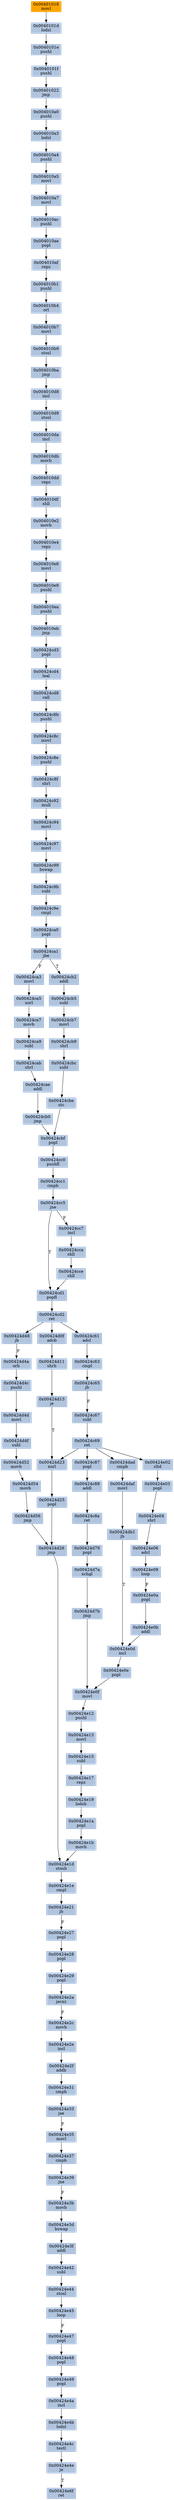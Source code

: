 strict digraph G {
	graph [bgcolor=transparent,
		name=G
	];
	node [color=lightsteelblue,
		fillcolor=lightsteelblue,
		shape=rectangle,
		style=filled
	];
	"0x00424c99"	[label="0x00424c99
bswap"];
	"0x00424c9b"	[label="0x00424c9b
subl"];
	"0x00424c99" -> "0x00424c9b"	[color="#000000"];
	"0x00424d48"	[label="0x00424d48
jb"];
	"0x00424d4a"	[label="0x00424d4a
orb"];
	"0x00424d48" -> "0x00424d4a"	[color="#000000",
		label=F];
	"0x00424e37"	[label="0x00424e37
cmpb"];
	"0x00424e39"	[label="0x00424e39
jne"];
	"0x00424e37" -> "0x00424e39"	[color="#000000"];
	"0x00424e3d"	[label="0x00424e3d
bswap"];
	"0x00424e3f"	[label="0x00424e3f
addl"];
	"0x00424e3d" -> "0x00424e3f"	[color="#000000"];
	"0x00424cc1"	[label="0x00424cc1
cmpb"];
	"0x00424cc5"	[label="0x00424cc5
jne"];
	"0x00424cc1" -> "0x00424cc5"	[color="#000000"];
	"0x00424cb0"	[label="0x00424cb0
jmp"];
	"0x00424cbf"	[label="0x00424cbf
popl"];
	"0x00424cb0" -> "0x00424cbf"	[color="#000000"];
	"0x00424e3b"	[label="0x00424e3b
movb"];
	"0x00424e39" -> "0x00424e3b"	[color="#000000",
		label=F];
	"0x00424ca0"	[label="0x00424ca0
popl"];
	"0x00424ca1"	[label="0x00424ca1
jbe"];
	"0x00424ca0" -> "0x00424ca1"	[color="#000000"];
	"0x00424cd3"	[label="0x00424cd3
popl"];
	"0x00424cd4"	[label="0x00424cd4
leal"];
	"0x00424cd3" -> "0x00424cd4"	[color="#000000"];
	"0x00424c87"	[label="0x00424c87
popl"];
	"0x00424c88"	[label="0x00424c88
addl"];
	"0x00424c87" -> "0x00424c88"	[color="#000000"];
	"0x00424e17"	[label="0x00424e17
repz"];
	"0x00424e19"	[label="0x00424e19
lodsb"];
	"0x00424e17" -> "0x00424e19"	[color="#000000"];
	"0x00424e3b" -> "0x00424e3d"	[color="#000000"];
	"0x00424c8b"	[label="0x00424c8b
pushl"];
	"0x00424c8c"	[label="0x00424c8c
movl"];
	"0x00424c8b" -> "0x00424c8c"	[color="#000000"];
	"0x00424e1d"	[label="0x00424e1d
stosb"];
	"0x00424e1e"	[label="0x00424e1e
cmpl"];
	"0x00424e1d" -> "0x00424e1e"	[color="#000000"];
	"0x004010d9"	[label="0x004010d9
stosl"];
	"0x004010da"	[label="0x004010da
incl"];
	"0x004010d9" -> "0x004010da"	[color="#000000"];
	"0x00424cb7"	[label="0x00424cb7
movl"];
	"0x00424cb9"	[label="0x00424cb9
shrl"];
	"0x00424cb7" -> "0x00424cb9"	[color="#000000"];
	"0x00424d7b"	[label="0x00424d7b
jmp"];
	"0x00424e0f"	[label="0x00424e0f
movl"];
	"0x00424d7b" -> "0x00424e0f"	[color="#000000"];
	"0x004010df"	[label="0x004010df
shll"];
	"0x004010e2"	[label="0x004010e2
movb"];
	"0x004010df" -> "0x004010e2"	[color="#000000"];
	"0x00424d54"	[label="0x00424d54
movb"];
	"0x00424d56"	[label="0x00424d56
jmp"];
	"0x00424d54" -> "0x00424d56"	[color="#000000"];
	"0x00424c92"	[label="0x00424c92
mull"];
	"0x00424c94"	[label="0x00424c94
movl"];
	"0x00424c92" -> "0x00424c94"	[color="#000000"];
	"0x00424cd8"	[label="0x00424cd8
call"];
	"0x00424cd8" -> "0x00424c8b"	[color="#000000"];
	"0x004010b7"	[label="0x004010b7
movl"];
	"0x004010b9"	[label="0x004010b9
stosl"];
	"0x004010b7" -> "0x004010b9"	[color="#000000"];
	"0x004010db"	[label="0x004010db
movb"];
	"0x004010dd"	[label="0x004010dd
repz"];
	"0x004010db" -> "0x004010dd"	[color="#000000"];
	"0x004010a4"	[label="0x004010a4
pushl"];
	"0x004010a5"	[label="0x004010a5
movl"];
	"0x004010a4" -> "0x004010a5"	[color="#000000"];
	"0x00424e49"	[label="0x00424e49
popl"];
	"0x00424e4a"	[label="0x00424e4a
incl"];
	"0x00424e49" -> "0x00424e4a"	[color="#000000"];
	"0x004010a7"	[label="0x004010a7
movl"];
	"0x004010ac"	[label="0x004010ac
pushl"];
	"0x004010a7" -> "0x004010ac"	[color="#000000"];
	"0x00424d4f"	[label="0x00424d4f
subl"];
	"0x00424d52"	[label="0x00424d52
movb"];
	"0x00424d4f" -> "0x00424d52"	[color="#000000"];
	"0x00401018"	[color=lightgrey,
		fillcolor=orange,
		label="0x00401018
movl"];
	"0x0040101d"	[label="0x0040101d
lodsl"];
	"0x00401018" -> "0x0040101d"	[color="#000000"];
	"0x00424e28"	[label="0x00424e28
popl"];
	"0x00424e29"	[label="0x00424e29
popl"];
	"0x00424e28" -> "0x00424e29"	[color="#000000"];
	"0x004010e4"	[label="0x004010e4
repz"];
	"0x004010e2" -> "0x004010e4"	[color="#000000"];
	"0x0040101e"	[label="0x0040101e
pushl"];
	"0x0040101f"	[label="0x0040101f
pushl"];
	"0x0040101e" -> "0x0040101f"	[color="#000000"];
	"0x00424e45"	[label="0x00424e45
loop"];
	"0x00424e47"	[label="0x00424e47
popl"];
	"0x00424e45" -> "0x00424e47"	[color="#000000",
		label=F];
	"0x00424e42"	[label="0x00424e42
subl"];
	"0x00424e44"	[label="0x00424e44
stosl"];
	"0x00424e42" -> "0x00424e44"	[color="#000000"];
	"0x00424cce"	[label="0x00424cce
shll"];
	"0x00424cd1"	[label="0x00424cd1
popfl"];
	"0x00424cce" -> "0x00424cd1"	[color="#000000"];
	"0x00424ca7"	[label="0x00424ca7
movb"];
	"0x00424ca9"	[label="0x00424ca9
subl"];
	"0x00424ca7" -> "0x00424ca9"	[color="#000000"];
	"0x00424e48"	[label="0x00424e48
popl"];
	"0x00424e47" -> "0x00424e48"	[color="#000000"];
	"0x00424e1b"	[label="0x00424e1b
movb"];
	"0x00424e1b" -> "0x00424e1d"	[color="#000000"];
	"0x00424daf"	[label="0x00424daf
movl"];
	"0x00424db1"	[label="0x00424db1
jb"];
	"0x00424daf" -> "0x00424db1"	[color="#000000"];
	"0x00424d26"	[label="0x00424d26
jmp"];
	"0x00424d26" -> "0x00424e1d"	[color="#000000"];
	"0x00424c67"	[label="0x00424c67
subl"];
	"0x00424c69"	[label="0x00424c69
ret"];
	"0x00424c67" -> "0x00424c69"	[color="#000000"];
	"0x00424e0d"	[label="0x00424e0d
incl"];
	"0x00424db1" -> "0x00424e0d"	[color="#000000",
		label=T];
	"0x00424c97"	[label="0x00424c97
movl"];
	"0x00424c94" -> "0x00424c97"	[color="#000000"];
	"0x004010ae"	[label="0x004010ae
popl"];
	"0x004010af"	[label="0x004010af
repz"];
	"0x004010ae" -> "0x004010af"	[color="#000000"];
	"0x00424d4c"	[label="0x00424d4c
pushl"];
	"0x00424d4d"	[label="0x00424d4d
movl"];
	"0x00424d4c" -> "0x00424d4d"	[color="#000000"];
	"0x00424d4d" -> "0x00424d4f"	[color="#000000"];
	"0x00424e12"	[label="0x00424e12
pushl"];
	"0x00424e0f" -> "0x00424e12"	[color="#000000"];
	"0x00424c61"	[label="0x00424c61
adcl"];
	"0x00424c63"	[label="0x00424c63
cmpl"];
	"0x00424c61" -> "0x00424c63"	[color="#000000"];
	"0x00424cd4" -> "0x00424cd8"	[color="#000000"];
	"0x004010d8"	[label="0x004010d8
incl"];
	"0x004010d8" -> "0x004010d9"	[color="#000000"];
	"0x00424e15"	[label="0x00424e15
subl"];
	"0x00424e15" -> "0x00424e17"	[color="#000000"];
	"0x00424cc7"	[label="0x00424cc7
incl"];
	"0x00424cc5" -> "0x00424cc7"	[color="#000000",
		label=F];
	"0x00424cc5" -> "0x00424cd1"	[color="#000000",
		label=T];
	"0x004010a3"	[label="0x004010a3
lodsl"];
	"0x004010a3" -> "0x004010a4"	[color="#000000"];
	"0x00424e4b"	[label="0x00424e4b
lodsl"];
	"0x00424e4c"	[label="0x00424e4c
testl"];
	"0x00424e4b" -> "0x00424e4c"	[color="#000000"];
	"0x00424ca3"	[label="0x00424ca3
movl"];
	"0x00424ca5"	[label="0x00424ca5
xorl"];
	"0x00424ca3" -> "0x00424ca5"	[color="#000000"];
	"0x00424cb2"	[label="0x00424cb2
addl"];
	"0x00424cb5"	[label="0x00424cb5
subl"];
	"0x00424cb2" -> "0x00424cb5"	[color="#000000"];
	"0x00424e4e"	[label="0x00424e4e
je"];
	"0x00424e6f"	[label="0x00424e6f
ret"];
	"0x00424e4e" -> "0x00424e6f"	[color="#000000",
		label=T];
	"0x004010e9"	[label="0x004010e9
pushl"];
	"0x004010ea"	[label="0x004010ea
pushl"];
	"0x004010e9" -> "0x004010ea"	[color="#000000"];
	"0x00424e1a"	[label="0x00424e1a
popl"];
	"0x00424e19" -> "0x00424e1a"	[color="#000000"];
	"0x00424c69" -> "0x00424c87"	[color="#000000"];
	"0x00424d23"	[label="0x00424d23
xorl"];
	"0x00424c69" -> "0x00424d23"	[color="#000000"];
	"0x00424dad"	[label="0x00424dad
cmpb"];
	"0x00424c69" -> "0x00424dad"	[color="#000000"];
	"0x00424e02"	[label="0x00424e02
cltd"];
	"0x00424c69" -> "0x00424e02"	[color="#000000"];
	"0x004010e6"	[label="0x004010e6
movl"];
	"0x004010e4" -> "0x004010e6"	[color="#000000"];
	"0x00424cbe"	[label="0x00424cbe
stc"];
	"0x00424cbe" -> "0x00424cbf"	[color="#000000"];
	"0x00424d13"	[label="0x00424d13
je"];
	"0x00424d13" -> "0x00424d23"	[color="#000000",
		label=T];
	"0x00424e0a"	[label="0x00424e0a
popl"];
	"0x00424e0b"	[label="0x00424e0b
addl"];
	"0x00424e0a" -> "0x00424e0b"	[color="#000000"];
	"0x00424d25"	[label="0x00424d25
popl"];
	"0x00424d23" -> "0x00424d25"	[color="#000000"];
	"0x00424c9e"	[label="0x00424c9e
cmpl"];
	"0x00424c9b" -> "0x00424c9e"	[color="#000000"];
	"0x00424d25" -> "0x00424d26"	[color="#000000"];
	"0x00424c8e"	[label="0x00424c8e
pushl"];
	"0x00424c8f"	[label="0x00424c8f
shrl"];
	"0x00424c8e" -> "0x00424c8f"	[color="#000000"];
	"0x00424c65"	[label="0x00424c65
jb"];
	"0x00424c65" -> "0x00424c67"	[color="#000000",
		label=F];
	"0x00424d79"	[label="0x00424d79
popl"];
	"0x00424d7a"	[label="0x00424d7a
xchgl"];
	"0x00424d79" -> "0x00424d7a"	[color="#000000"];
	"0x00424e21"	[label="0x00424e21
jb"];
	"0x00424e27"	[label="0x00424e27
popl"];
	"0x00424e21" -> "0x00424e27"	[color="#000000",
		label=F];
	"0x00401022"	[label="0x00401022
jmp"];
	"0x004010a0"	[label="0x004010a0
pushl"];
	"0x00401022" -> "0x004010a0"	[color="#000000"];
	"0x004010ba"	[label="0x004010ba
jmp"];
	"0x004010ba" -> "0x004010d8"	[color="#000000"];
	"0x004010b9" -> "0x004010ba"	[color="#000000"];
	"0x00424e0e"	[label="0x00424e0e
popl"];
	"0x00424e0d" -> "0x00424e0e"	[color="#000000"];
	"0x00424d0f"	[label="0x00424d0f
adcb"];
	"0x00424d11"	[label="0x00424d11
shrb"];
	"0x00424d0f" -> "0x00424d11"	[color="#000000"];
	"0x00424dad" -> "0x00424daf"	[color="#000000"];
	"0x004010b4"	[label="0x004010b4
orl"];
	"0x004010b4" -> "0x004010b7"	[color="#000000"];
	"0x00424c63" -> "0x00424c65"	[color="#000000"];
	"0x00424e4c" -> "0x00424e4e"	[color="#000000"];
	"0x00424e44" -> "0x00424e45"	[color="#000000"];
	"0x00424e03"	[label="0x00424e03
popl"];
	"0x00424e02" -> "0x00424e03"	[color="#000000"];
	"0x00424c8c" -> "0x00424c8e"	[color="#000000"];
	"0x00424cae"	[label="0x00424cae
addl"];
	"0x00424cae" -> "0x00424cb0"	[color="#000000"];
	"0x00424e0b" -> "0x00424e0d"	[color="#000000"];
	"0x00424c8f" -> "0x00424c92"	[color="#000000"];
	"0x00424e33"	[label="0x00424e33
jae"];
	"0x00424e35"	[label="0x00424e35
movl"];
	"0x00424e33" -> "0x00424e35"	[color="#000000",
		label=F];
	"0x00424cab"	[label="0x00424cab
shrl"];
	"0x00424ca9" -> "0x00424cab"	[color="#000000"];
	"0x004010eb"	[label="0x004010eb
jmp"];
	"0x004010eb" -> "0x00424cd3"	[color="#000000"];
	"0x004010b1"	[label="0x004010b1
pushl"];
	"0x004010b1" -> "0x004010b4"	[color="#000000"];
	"0x00424d7a" -> "0x00424d7b"	[color="#000000"];
	"0x004010a5" -> "0x004010a7"	[color="#000000"];
	"0x00424e13"	[label="0x00424e13
movl"];
	"0x00424e13" -> "0x00424e15"	[color="#000000"];
	"0x00424cca"	[label="0x00424cca
shll"];
	"0x00424cc7" -> "0x00424cca"	[color="#000000"];
	"0x004010af" -> "0x004010b1"	[color="#000000"];
	"0x00424c9e" -> "0x00424ca0"	[color="#000000"];
	"0x00424cbc"	[label="0x00424cbc
subl"];
	"0x00424cbc" -> "0x00424cbe"	[color="#000000"];
	"0x004010a0" -> "0x004010a3"	[color="#000000"];
	"0x004010ea" -> "0x004010eb"	[color="#000000"];
	"0x00424e04"	[label="0x00424e04
shrl"];
	"0x00424e06"	[label="0x00424e06
adcl"];
	"0x00424e04" -> "0x00424e06"	[color="#000000"];
	"0x00424cab" -> "0x00424cae"	[color="#000000"];
	"0x00424e12" -> "0x00424e13"	[color="#000000"];
	"0x00424c8a"	[label="0x00424c8a
ret"];
	"0x00424c8a" -> "0x00424d79"	[color="#000000"];
	"0x00424cc0"	[label="0x00424cc0
pushfl"];
	"0x00424cc0" -> "0x00424cc1"	[color="#000000"];
	"0x00424e08"	[label="0x00424e08
loop"];
	"0x00424e08" -> "0x00424e0a"	[color="#000000",
		label=F];
	"0x00424e48" -> "0x00424e49"	[color="#000000"];
	"0x0040101f" -> "0x00401022"	[color="#000000"];
	"0x00424e1a" -> "0x00424e1b"	[color="#000000"];
	"0x00424e27" -> "0x00424e28"	[color="#000000"];
	"0x00424d56" -> "0x00424d26"	[color="#000000"];
	"0x00424e06" -> "0x00424e08"	[color="#000000"];
	"0x00424d4a" -> "0x00424d4c"	[color="#000000"];
	"0x00424e2c"	[label="0x00424e2c
movb"];
	"0x00424e2e"	[label="0x00424e2e
incl"];
	"0x00424e2c" -> "0x00424e2e"	[color="#000000"];
	"0x00424e2a"	[label="0x00424e2a
jecxz"];
	"0x00424e2a" -> "0x00424e2c"	[color="#000000",
		label=F];
	"0x00424e1e" -> "0x00424e21"	[color="#000000"];
	"0x004010dd" -> "0x004010df"	[color="#000000"];
	"0x00424e2f"	[label="0x00424e2f
addb"];
	"0x00424e2e" -> "0x00424e2f"	[color="#000000"];
	"0x00424cb9" -> "0x00424cbc"	[color="#000000"];
	"0x004010ac" -> "0x004010ae"	[color="#000000"];
	"0x00424e31"	[label="0x00424e31
cmpb"];
	"0x00424e2f" -> "0x00424e31"	[color="#000000"];
	"0x00424e35" -> "0x00424e37"	[color="#000000"];
	"0x00424ca5" -> "0x00424ca7"	[color="#000000"];
	"0x00424c97" -> "0x00424c99"	[color="#000000"];
	"0x00424e4a" -> "0x00424e4b"	[color="#000000"];
	"0x00424e03" -> "0x00424e04"	[color="#000000"];
	"0x00424cca" -> "0x00424cce"	[color="#000000"];
	"0x004010da" -> "0x004010db"	[color="#000000"];
	"0x00424d11" -> "0x00424d13"	[color="#000000"];
	"0x0040101d" -> "0x0040101e"	[color="#000000"];
	"0x00424cd2"	[label="0x00424cd2
ret"];
	"0x00424cd1" -> "0x00424cd2"	[color="#000000"];
	"0x00424ca1" -> "0x00424ca3"	[color="#000000",
		label=F];
	"0x00424ca1" -> "0x00424cb2"	[color="#000000",
		label=T];
	"0x00424cbf" -> "0x00424cc0"	[color="#000000"];
	"0x00424d52" -> "0x00424d54"	[color="#000000"];
	"0x004010e6" -> "0x004010e9"	[color="#000000"];
	"0x00424c88" -> "0x00424c8a"	[color="#000000"];
	"0x00424e3f" -> "0x00424e42"	[color="#000000"];
	"0x00424e29" -> "0x00424e2a"	[color="#000000"];
	"0x00424e31" -> "0x00424e33"	[color="#000000"];
	"0x00424cb5" -> "0x00424cb7"	[color="#000000"];
	"0x00424cd2" -> "0x00424d48"	[color="#000000"];
	"0x00424cd2" -> "0x00424c61"	[color="#000000"];
	"0x00424cd2" -> "0x00424d0f"	[color="#000000"];
	"0x00424e0e" -> "0x00424e0f"	[color="#000000"];
}
